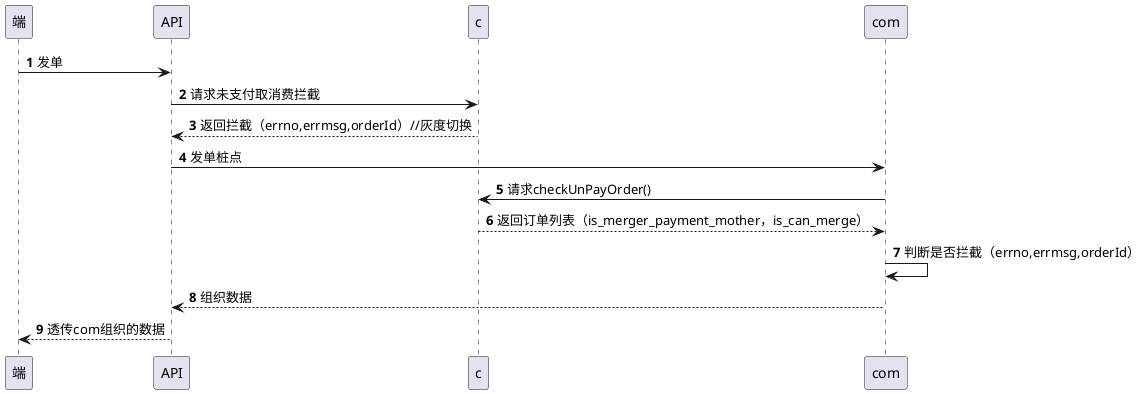 @startuml
'https://plantuml.com/sequence-diagram
autonumber
端 -> API: 发单
API -> c: 请求未支付取消费拦截
API <-- c: 返回拦截（errno,errmsg,orderId）//灰度切换

API -> com: 发单桩点
com -> c: 请求checkUnPayOrder()
com <-- c: 返回订单列表（is_merger_payment_mother，is_can_merge）
com -> com: 判断是否拦截（errno,errmsg,orderId）
API <-- com: 组织数据
API --> 端: 透传com组织的数据
@enduml